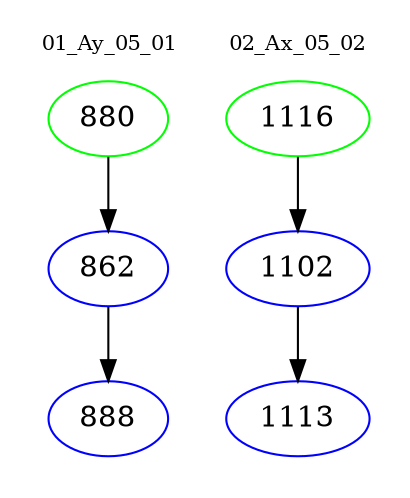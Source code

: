 digraph{
subgraph cluster_0 {
color = white
label = "01_Ay_05_01";
fontsize=10;
T0_880 [label="880", color="green"]
T0_880 -> T0_862 [color="black"]
T0_862 [label="862", color="blue"]
T0_862 -> T0_888 [color="black"]
T0_888 [label="888", color="blue"]
}
subgraph cluster_1 {
color = white
label = "02_Ax_05_02";
fontsize=10;
T1_1116 [label="1116", color="green"]
T1_1116 -> T1_1102 [color="black"]
T1_1102 [label="1102", color="blue"]
T1_1102 -> T1_1113 [color="black"]
T1_1113 [label="1113", color="blue"]
}
}
